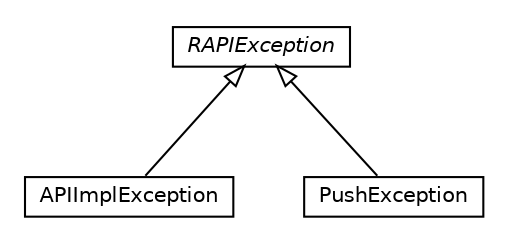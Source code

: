 #!/usr/local/bin/dot
#
# Class diagram 
# Generated by UMLGraph version R5_6-24-gf6e263 (http://www.umlgraph.org/)
#

digraph G {
	edge [fontname="Helvetica",fontsize=10,labelfontname="Helvetica",labelfontsize=10];
	node [fontname="Helvetica",fontsize=10,shape=plaintext];
	nodesep=0.25;
	ranksep=0.5;
	// org.universAAL.ri.api.manager.exceptions.APIImplException
	c1071611 [label=<<table title="org.universAAL.ri.api.manager.exceptions.APIImplException" border="0" cellborder="1" cellspacing="0" cellpadding="2" port="p" href="./APIImplException.html">
		<tr><td><table border="0" cellspacing="0" cellpadding="1">
<tr><td align="center" balign="center"> APIImplException </td></tr>
		</table></td></tr>
		</table>>, URL="./APIImplException.html", fontname="Helvetica", fontcolor="black", fontsize=10.0];
	// org.universAAL.ri.api.manager.exceptions.RAPIException
	c1071612 [label=<<table title="org.universAAL.ri.api.manager.exceptions.RAPIException" border="0" cellborder="1" cellspacing="0" cellpadding="2" port="p" href="./RAPIException.html">
		<tr><td><table border="0" cellspacing="0" cellpadding="1">
<tr><td align="center" balign="center"><font face="Helvetica-Oblique"> RAPIException </font></td></tr>
		</table></td></tr>
		</table>>, URL="./RAPIException.html", fontname="Helvetica", fontcolor="black", fontsize=10.0];
	// org.universAAL.ri.api.manager.exceptions.PushException
	c1071613 [label=<<table title="org.universAAL.ri.api.manager.exceptions.PushException" border="0" cellborder="1" cellspacing="0" cellpadding="2" port="p" href="./PushException.html">
		<tr><td><table border="0" cellspacing="0" cellpadding="1">
<tr><td align="center" balign="center"> PushException </td></tr>
		</table></td></tr>
		</table>>, URL="./PushException.html", fontname="Helvetica", fontcolor="black", fontsize=10.0];
	//org.universAAL.ri.api.manager.exceptions.APIImplException extends org.universAAL.ri.api.manager.exceptions.RAPIException
	c1071612:p -> c1071611:p [dir=back,arrowtail=empty];
	//org.universAAL.ri.api.manager.exceptions.PushException extends org.universAAL.ri.api.manager.exceptions.RAPIException
	c1071612:p -> c1071613:p [dir=back,arrowtail=empty];
}

